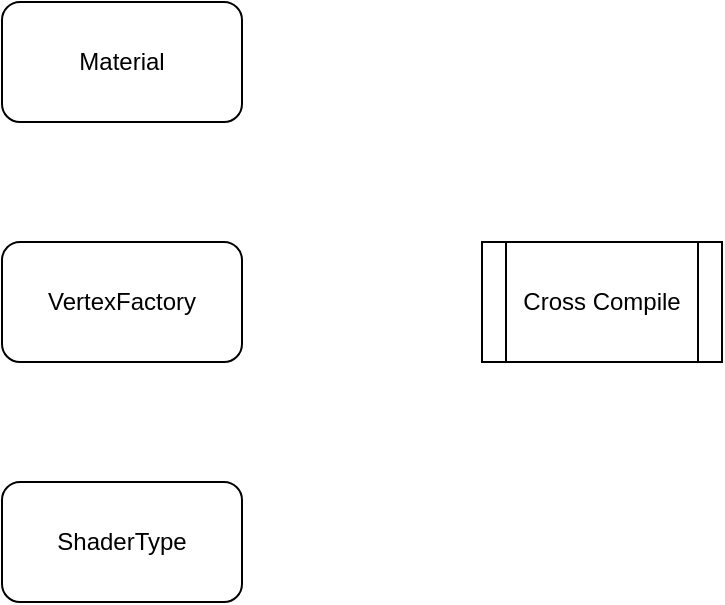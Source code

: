 <mxfile version="18.1.1" type="github">
  <diagram name="Page-1" id="0783ab3e-0a74-02c8-0abd-f7b4e66b4bec">
    <mxGraphModel dx="2062" dy="1076" grid="1" gridSize="10" guides="1" tooltips="1" connect="1" arrows="1" fold="1" page="1" pageScale="1" pageWidth="850" pageHeight="1100" background="none" math="0" shadow="0">
      <root>
        <mxCell id="0" />
        <mxCell id="1" parent="0" />
        <mxCell id="KiUc_RYRCY1iRYsmGKSH-1" value="Material" style="rounded=1;whiteSpace=wrap;html=1;" vertex="1" parent="1">
          <mxGeometry x="140" y="220" width="120" height="60" as="geometry" />
        </mxCell>
        <mxCell id="KiUc_RYRCY1iRYsmGKSH-2" value="VertexFactory" style="rounded=1;whiteSpace=wrap;html=1;" vertex="1" parent="1">
          <mxGeometry x="140" y="340" width="120" height="60" as="geometry" />
        </mxCell>
        <mxCell id="KiUc_RYRCY1iRYsmGKSH-3" value="ShaderType" style="rounded=1;whiteSpace=wrap;html=1;" vertex="1" parent="1">
          <mxGeometry x="140" y="460" width="120" height="60" as="geometry" />
        </mxCell>
        <mxCell id="KiUc_RYRCY1iRYsmGKSH-6" value="Cross Compile" style="shape=process;whiteSpace=wrap;html=1;backgroundOutline=1;" vertex="1" parent="1">
          <mxGeometry x="380" y="340" width="120" height="60" as="geometry" />
        </mxCell>
      </root>
    </mxGraphModel>
  </diagram>
</mxfile>
